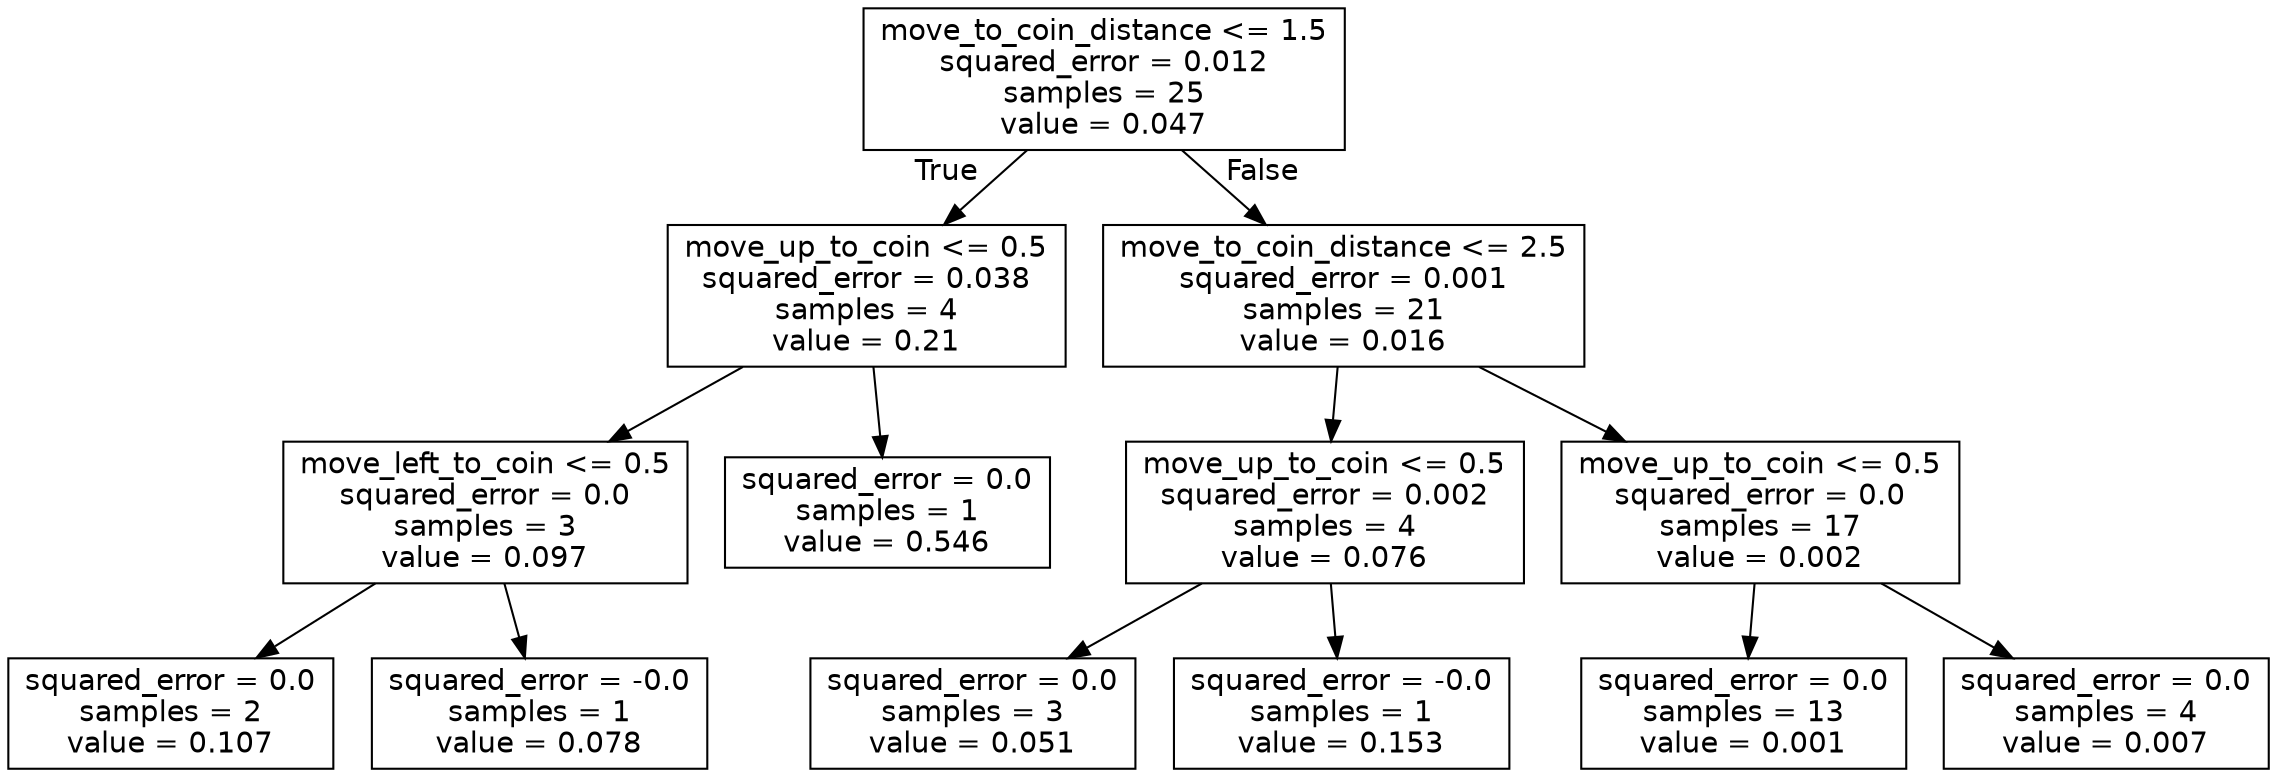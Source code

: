 digraph Tree {
node [shape=box, fontname="helvetica"] ;
edge [fontname="helvetica"] ;
0 [label="move_to_coin_distance <= 1.5\nsquared_error = 0.012\nsamples = 25\nvalue = 0.047"] ;
1 [label="move_up_to_coin <= 0.5\nsquared_error = 0.038\nsamples = 4\nvalue = 0.21"] ;
0 -> 1 [labeldistance=2.5, labelangle=45, headlabel="True"] ;
2 [label="move_left_to_coin <= 0.5\nsquared_error = 0.0\nsamples = 3\nvalue = 0.097"] ;
1 -> 2 ;
3 [label="squared_error = 0.0\nsamples = 2\nvalue = 0.107"] ;
2 -> 3 ;
4 [label="squared_error = -0.0\nsamples = 1\nvalue = 0.078"] ;
2 -> 4 ;
5 [label="squared_error = 0.0\nsamples = 1\nvalue = 0.546"] ;
1 -> 5 ;
6 [label="move_to_coin_distance <= 2.5\nsquared_error = 0.001\nsamples = 21\nvalue = 0.016"] ;
0 -> 6 [labeldistance=2.5, labelangle=-45, headlabel="False"] ;
7 [label="move_up_to_coin <= 0.5\nsquared_error = 0.002\nsamples = 4\nvalue = 0.076"] ;
6 -> 7 ;
8 [label="squared_error = 0.0\nsamples = 3\nvalue = 0.051"] ;
7 -> 8 ;
9 [label="squared_error = -0.0\nsamples = 1\nvalue = 0.153"] ;
7 -> 9 ;
10 [label="move_up_to_coin <= 0.5\nsquared_error = 0.0\nsamples = 17\nvalue = 0.002"] ;
6 -> 10 ;
11 [label="squared_error = 0.0\nsamples = 13\nvalue = 0.001"] ;
10 -> 11 ;
12 [label="squared_error = 0.0\nsamples = 4\nvalue = 0.007"] ;
10 -> 12 ;
}